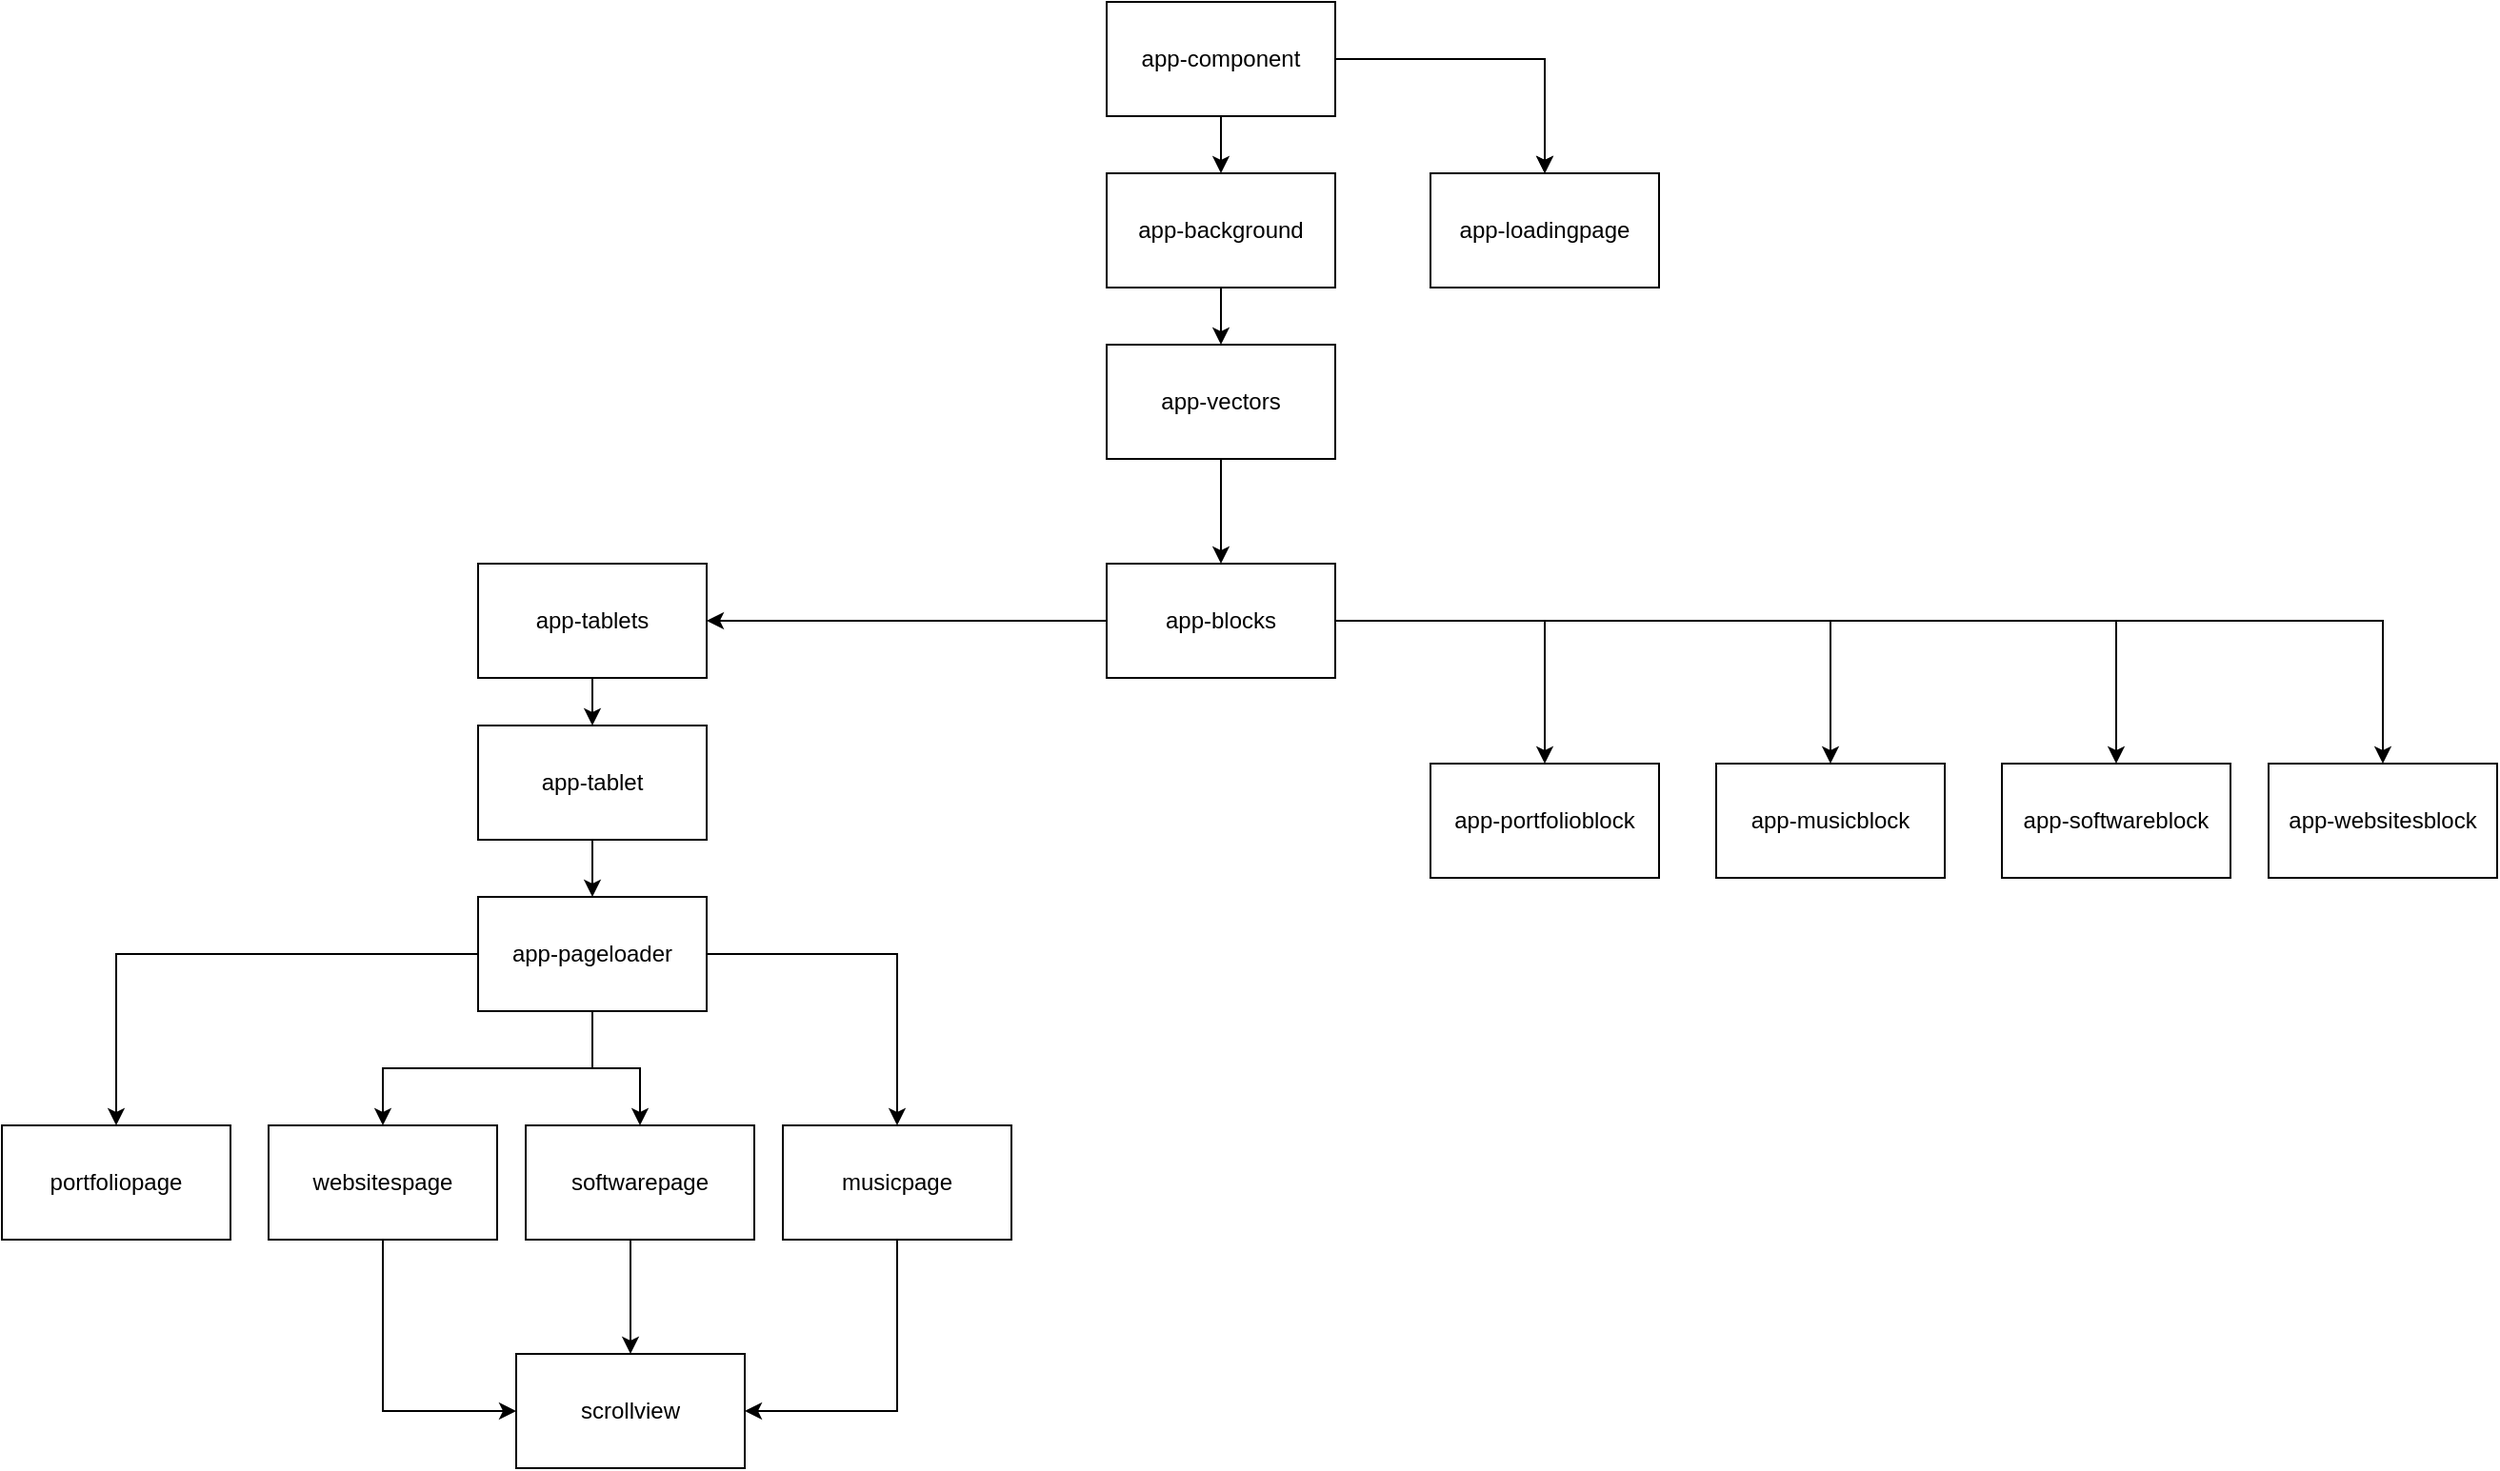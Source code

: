 <mxfile pages="1" version="11.2.4" type="device"><diagram id="Cn6-p6YvIHfPmBy4kGOg" name="Page-1"><mxGraphModel dx="1718" dy="522" grid="1" gridSize="10" guides="1" tooltips="1" connect="1" arrows="1" fold="1" page="1" pageScale="1" pageWidth="850" pageHeight="1100" math="0" shadow="0"><root><mxCell id="0"/><mxCell id="1" parent="0"/><mxCell id="wbxoad55qUgf5hyL1uva-3" value="" style="edgeStyle=orthogonalEdgeStyle;rounded=0;orthogonalLoop=1;jettySize=auto;html=1;" parent="1" source="wbxoad55qUgf5hyL1uva-1" target="wbxoad55qUgf5hyL1uva-2" edge="1"><mxGeometry relative="1" as="geometry"/></mxCell><mxCell id="wbxoad55qUgf5hyL1uva-4" value="" style="edgeStyle=orthogonalEdgeStyle;rounded=0;orthogonalLoop=1;jettySize=auto;html=1;" parent="1" source="wbxoad55qUgf5hyL1uva-1" target="wbxoad55qUgf5hyL1uva-2" edge="1"><mxGeometry relative="1" as="geometry"/></mxCell><mxCell id="wbxoad55qUgf5hyL1uva-6" value="" style="edgeStyle=orthogonalEdgeStyle;rounded=0;orthogonalLoop=1;jettySize=auto;html=1;" parent="1" source="wbxoad55qUgf5hyL1uva-1" target="wbxoad55qUgf5hyL1uva-5" edge="1"><mxGeometry relative="1" as="geometry"/></mxCell><mxCell id="wbxoad55qUgf5hyL1uva-1" value="app-component" style="rounded=0;whiteSpace=wrap;html=1;" parent="1" vertex="1"><mxGeometry x="350" y="20" width="120" height="60" as="geometry"/></mxCell><mxCell id="wbxoad55qUgf5hyL1uva-9" value="" style="edgeStyle=orthogonalEdgeStyle;rounded=0;orthogonalLoop=1;jettySize=auto;html=1;" parent="1" source="wbxoad55qUgf5hyL1uva-5" target="wbxoad55qUgf5hyL1uva-8" edge="1"><mxGeometry relative="1" as="geometry"/></mxCell><mxCell id="wbxoad55qUgf5hyL1uva-5" value="app-background" style="rounded=0;whiteSpace=wrap;html=1;" parent="1" vertex="1"><mxGeometry x="350" y="110" width="120" height="60" as="geometry"/></mxCell><mxCell id="wbxoad55qUgf5hyL1uva-13" value="" style="edgeStyle=orthogonalEdgeStyle;rounded=0;orthogonalLoop=1;jettySize=auto;html=1;" parent="1" source="wbxoad55qUgf5hyL1uva-8" target="wbxoad55qUgf5hyL1uva-12" edge="1"><mxGeometry relative="1" as="geometry"/></mxCell><mxCell id="wbxoad55qUgf5hyL1uva-8" value="app-vectors" style="rounded=0;whiteSpace=wrap;html=1;" parent="1" vertex="1"><mxGeometry x="350" y="200" width="120" height="60" as="geometry"/></mxCell><mxCell id="NRcS_rrk9jhfonbi5FOx-2" value="" style="edgeStyle=orthogonalEdgeStyle;rounded=0;orthogonalLoop=1;jettySize=auto;html=1;" parent="1" source="wbxoad55qUgf5hyL1uva-12" target="NRcS_rrk9jhfonbi5FOx-1" edge="1"><mxGeometry relative="1" as="geometry"/></mxCell><mxCell id="NRcS_rrk9jhfonbi5FOx-23" value="" style="edgeStyle=orthogonalEdgeStyle;rounded=0;orthogonalLoop=1;jettySize=auto;html=1;" parent="1" source="wbxoad55qUgf5hyL1uva-12" target="NRcS_rrk9jhfonbi5FOx-22" edge="1"><mxGeometry relative="1" as="geometry"/></mxCell><mxCell id="NRcS_rrk9jhfonbi5FOx-25" value="" style="edgeStyle=orthogonalEdgeStyle;rounded=0;orthogonalLoop=1;jettySize=auto;html=1;" parent="1" source="wbxoad55qUgf5hyL1uva-12" target="NRcS_rrk9jhfonbi5FOx-24" edge="1"><mxGeometry relative="1" as="geometry"/></mxCell><mxCell id="NRcS_rrk9jhfonbi5FOx-27" value="" style="edgeStyle=orthogonalEdgeStyle;rounded=0;orthogonalLoop=1;jettySize=auto;html=1;" parent="1" source="wbxoad55qUgf5hyL1uva-12" target="NRcS_rrk9jhfonbi5FOx-26" edge="1"><mxGeometry relative="1" as="geometry"/></mxCell><mxCell id="NRcS_rrk9jhfonbi5FOx-36" style="edgeStyle=orthogonalEdgeStyle;rounded=0;orthogonalLoop=1;jettySize=auto;html=1;entryX=1;entryY=0.5;entryDx=0;entryDy=0;" parent="1" source="wbxoad55qUgf5hyL1uva-12" target="NRcS_rrk9jhfonbi5FOx-9" edge="1"><mxGeometry relative="1" as="geometry"/></mxCell><mxCell id="wbxoad55qUgf5hyL1uva-12" value="app-blocks" style="rounded=0;whiteSpace=wrap;html=1;" parent="1" vertex="1"><mxGeometry x="350" y="315" width="120" height="60" as="geometry"/></mxCell><mxCell id="NRcS_rrk9jhfonbi5FOx-26" value="app-websitesblock" style="rounded=0;whiteSpace=wrap;html=1;" parent="1" vertex="1"><mxGeometry x="960" y="420" width="120" height="60" as="geometry"/></mxCell><mxCell id="NRcS_rrk9jhfonbi5FOx-24" value="app-softwareblock" style="rounded=0;whiteSpace=wrap;html=1;" parent="1" vertex="1"><mxGeometry x="820" y="420" width="120" height="60" as="geometry"/></mxCell><mxCell id="NRcS_rrk9jhfonbi5FOx-22" value="app-portfolioblock" style="rounded=0;whiteSpace=wrap;html=1;" parent="1" vertex="1"><mxGeometry x="520" y="420" width="120" height="60" as="geometry"/></mxCell><mxCell id="NRcS_rrk9jhfonbi5FOx-1" value="app-musicblock" style="rounded=0;whiteSpace=wrap;html=1;" parent="1" vertex="1"><mxGeometry x="670" y="420" width="120" height="60" as="geometry"/></mxCell><mxCell id="wbxoad55qUgf5hyL1uva-15" value="" style="edgeStyle=orthogonalEdgeStyle;rounded=0;orthogonalLoop=1;jettySize=auto;html=1;" parent="1" edge="1"><mxGeometry relative="1" as="geometry"><mxPoint x="375" y="540" as="sourcePoint"/></mxGeometry></mxCell><mxCell id="wbxoad55qUgf5hyL1uva-2" value="app-loadingpage" style="rounded=0;whiteSpace=wrap;html=1;" parent="1" vertex="1"><mxGeometry x="520" y="110" width="120" height="60" as="geometry"/></mxCell><mxCell id="z1u7WCBeS544IMNrw1L1-4" value="" style="edgeStyle=orthogonalEdgeStyle;rounded=0;orthogonalLoop=1;jettySize=auto;html=1;" parent="1" edge="1"><mxGeometry relative="1" as="geometry"><mxPoint x="375" y="480" as="targetPoint"/></mxGeometry></mxCell><mxCell id="NRcS_rrk9jhfonbi5FOx-51" style="edgeStyle=orthogonalEdgeStyle;rounded=0;orthogonalLoop=1;jettySize=auto;html=1;" parent="1" source="mBldcJOfFxrn0MKn2yhG-4" target="NRcS_rrk9jhfonbi5FOx-16" edge="1"><mxGeometry relative="1" as="geometry"><Array as="points"><mxPoint x="240" y="760"/></Array></mxGeometry></mxCell><mxCell id="mBldcJOfFxrn0MKn2yhG-4" value="musicpage" style="rounded=0;whiteSpace=wrap;html=1;" parent="1" vertex="1"><mxGeometry x="180" y="610" width="120" height="60" as="geometry"/></mxCell><mxCell id="xZXFZUYqsyXu2O8lCSy_-8" style="edgeStyle=orthogonalEdgeStyle;rounded=0;orthogonalLoop=1;jettySize=auto;html=1;" edge="1" parent="1" source="NRcS_rrk9jhfonbi5FOx-9" target="xZXFZUYqsyXu2O8lCSy_-5"><mxGeometry relative="1" as="geometry"/></mxCell><mxCell id="NRcS_rrk9jhfonbi5FOx-9" value="app-tablets" style="rounded=0;whiteSpace=wrap;html=1;" parent="1" vertex="1"><mxGeometry x="20" y="315" width="120" height="60" as="geometry"/></mxCell><mxCell id="NRcS_rrk9jhfonbi5FOx-10" value="portfoliopage" style="rounded=0;whiteSpace=wrap;html=1;" parent="1" vertex="1"><mxGeometry x="-230" y="610" width="120" height="60" as="geometry"/></mxCell><mxCell id="xZXFZUYqsyXu2O8lCSy_-2" style="edgeStyle=orthogonalEdgeStyle;rounded=0;orthogonalLoop=1;jettySize=auto;html=1;entryX=0;entryY=0.5;entryDx=0;entryDy=0;" edge="1" parent="1" source="NRcS_rrk9jhfonbi5FOx-12" target="NRcS_rrk9jhfonbi5FOx-16"><mxGeometry relative="1" as="geometry"><Array as="points"><mxPoint x="-30" y="640"/></Array></mxGeometry></mxCell><mxCell id="NRcS_rrk9jhfonbi5FOx-12" value="websitespage" style="rounded=0;whiteSpace=wrap;html=1;" parent="1" vertex="1"><mxGeometry x="-90" y="610" width="120" height="60" as="geometry"/></mxCell><mxCell id="xZXFZUYqsyXu2O8lCSy_-3" style="edgeStyle=orthogonalEdgeStyle;rounded=0;orthogonalLoop=1;jettySize=auto;html=1;" edge="1" parent="1" source="NRcS_rrk9jhfonbi5FOx-14" target="NRcS_rrk9jhfonbi5FOx-16"><mxGeometry relative="1" as="geometry"><Array as="points"><mxPoint x="100" y="690"/><mxPoint x="100" y="690"/></Array></mxGeometry></mxCell><mxCell id="NRcS_rrk9jhfonbi5FOx-14" value="softwarepage" style="rounded=0;whiteSpace=wrap;html=1;" parent="1" vertex="1"><mxGeometry x="45" y="610" width="120" height="60" as="geometry"/></mxCell><mxCell id="NRcS_rrk9jhfonbi5FOx-16" value="scrollview" style="rounded=0;whiteSpace=wrap;html=1;" parent="1" vertex="1"><mxGeometry x="40" y="730" width="120" height="60" as="geometry"/></mxCell><mxCell id="xZXFZUYqsyXu2O8lCSy_-5" value="app-tablet" style="rounded=0;whiteSpace=wrap;html=1;" vertex="1" parent="1"><mxGeometry x="20" y="400" width="120" height="60" as="geometry"/></mxCell><mxCell id="xZXFZUYqsyXu2O8lCSy_-14" value="" style="edgeStyle=orthogonalEdgeStyle;rounded=0;orthogonalLoop=1;jettySize=auto;html=1;" edge="1" parent="1" source="xZXFZUYqsyXu2O8lCSy_-1" target="NRcS_rrk9jhfonbi5FOx-14"><mxGeometry relative="1" as="geometry"/></mxCell><mxCell id="xZXFZUYqsyXu2O8lCSy_-15" style="edgeStyle=orthogonalEdgeStyle;rounded=0;orthogonalLoop=1;jettySize=auto;html=1;entryX=0.5;entryY=0;entryDx=0;entryDy=0;" edge="1" parent="1" source="xZXFZUYqsyXu2O8lCSy_-1" target="NRcS_rrk9jhfonbi5FOx-12"><mxGeometry relative="1" as="geometry"/></mxCell><mxCell id="xZXFZUYqsyXu2O8lCSy_-16" style="edgeStyle=orthogonalEdgeStyle;rounded=0;orthogonalLoop=1;jettySize=auto;html=1;entryX=0.5;entryY=0;entryDx=0;entryDy=0;" edge="1" parent="1" source="xZXFZUYqsyXu2O8lCSy_-1" target="NRcS_rrk9jhfonbi5FOx-10"><mxGeometry relative="1" as="geometry"/></mxCell><mxCell id="xZXFZUYqsyXu2O8lCSy_-17" style="edgeStyle=orthogonalEdgeStyle;rounded=0;orthogonalLoop=1;jettySize=auto;html=1;entryX=0.5;entryY=0;entryDx=0;entryDy=0;" edge="1" parent="1" source="xZXFZUYqsyXu2O8lCSy_-1" target="mBldcJOfFxrn0MKn2yhG-4"><mxGeometry relative="1" as="geometry"/></mxCell><mxCell id="xZXFZUYqsyXu2O8lCSy_-1" value="app-pageloader" style="rounded=0;whiteSpace=wrap;html=1;" vertex="1" parent="1"><mxGeometry x="20" y="490" width="120" height="60" as="geometry"/></mxCell><mxCell id="xZXFZUYqsyXu2O8lCSy_-13" style="edgeStyle=orthogonalEdgeStyle;rounded=0;orthogonalLoop=1;jettySize=auto;html=1;" edge="1" parent="1" source="xZXFZUYqsyXu2O8lCSy_-5" target="xZXFZUYqsyXu2O8lCSy_-1"><mxGeometry relative="1" as="geometry"><mxPoint x="80" y="460" as="sourcePoint"/><mxPoint x="105" y="610" as="targetPoint"/></mxGeometry></mxCell></root></mxGraphModel></diagram></mxfile>